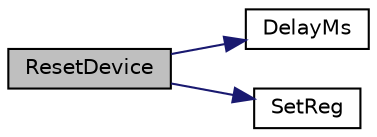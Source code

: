 digraph "ResetDevice"
{
  edge [fontname="Helvetica",fontsize="10",labelfontname="Helvetica",labelfontsize="10"];
  node [fontname="Helvetica",fontsize="10",shape=record];
  rankdir="LR";
  Node1 [label="ResetDevice",height=0.2,width=0.4,color="black", fillcolor="grey75", style="filled", fontcolor="black"];
  Node1 -> Node2 [color="midnightblue",fontsize="10",style="solid",fontname="Helvetica"];
  Node2 [label="DelayMs",height=0.2,width=0.4,color="black", fillcolor="white", style="filled",URL="$_time_delay_8c.html#ac0fb282a454001ee1813601dbb9f1bed"];
  Node1 -> Node3 [color="midnightblue",fontsize="10",style="solid",fontname="Helvetica"];
  Node3 [label="SetReg",height=0.2,width=0.4,color="black", fillcolor="white", style="filled",URL="$drv_t_f_t001_8c.html#a349f9778b4f39668cb7743d2f1d11571"];
}

